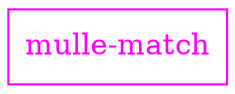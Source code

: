digraph G {
    graph [rankdir = LR];

    node[shape=record];

    "mulle-match" [ color="magenta", fontcolor="magenta"]
}

